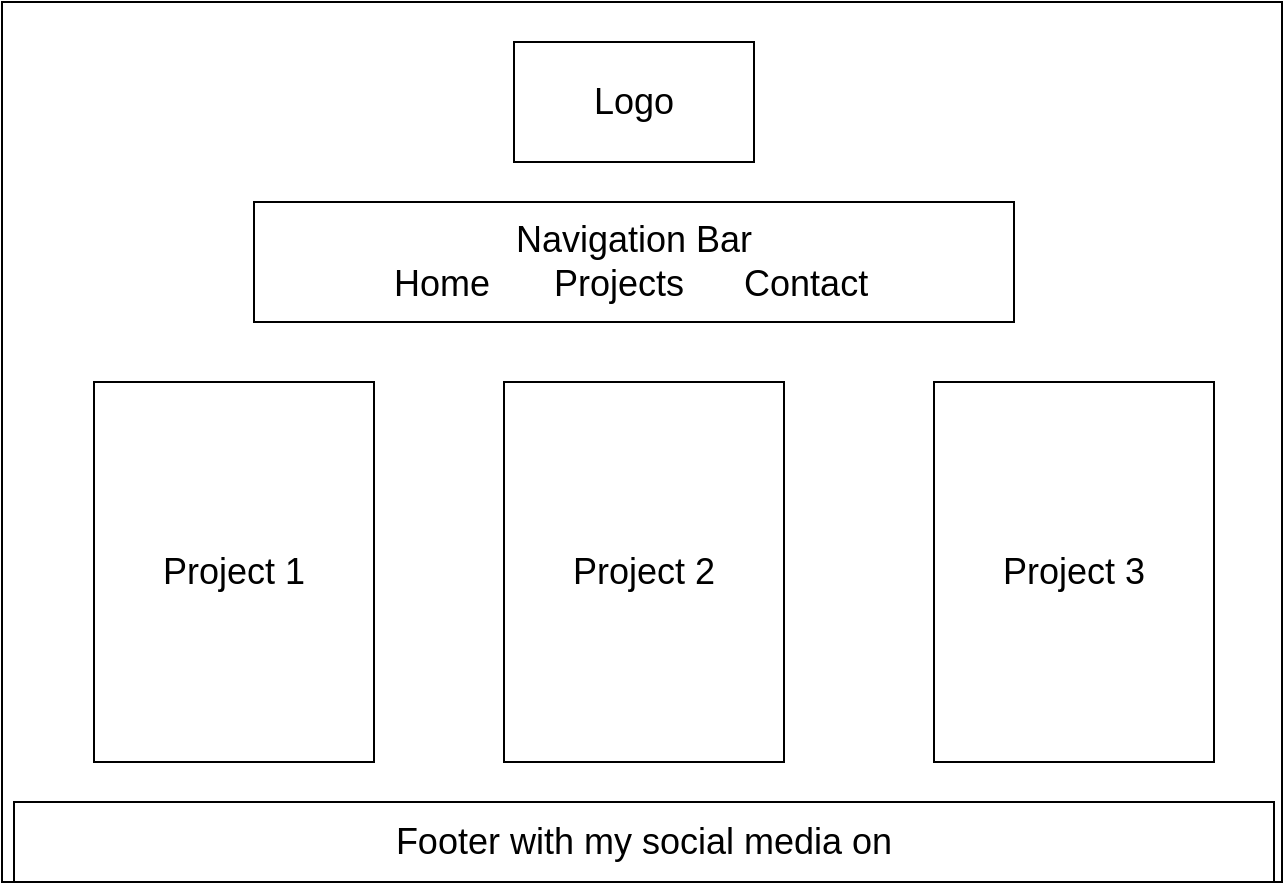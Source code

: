 <mxfile version="20.6.2" type="device"><diagram id="BVGjJUmiRczM1O5ZsNxA" name="Page-1"><mxGraphModel dx="1422" dy="702" grid="1" gridSize="10" guides="1" tooltips="1" connect="1" arrows="1" fold="1" page="1" pageScale="1" pageWidth="827" pageHeight="1169" math="0" shadow="0"><root><mxCell id="0"/><mxCell id="1" parent="0"/><mxCell id="idgtdg4RF5uGzVA12U0n-1" value="" style="rounded=0;whiteSpace=wrap;html=1;" vertex="1" parent="1"><mxGeometry x="94" y="130" width="640" height="440" as="geometry"/></mxCell><mxCell id="idgtdg4RF5uGzVA12U0n-2" value="&lt;font style=&quot;font-size: 18px;&quot;&gt;Logo&lt;/font&gt;" style="rounded=0;whiteSpace=wrap;html=1;" vertex="1" parent="1"><mxGeometry x="350" y="150" width="120" height="60" as="geometry"/></mxCell><mxCell id="idgtdg4RF5uGzVA12U0n-3" value="Navigation Bar&lt;br&gt;&lt;span style=&quot;white-space: pre;&quot;&gt;&#9;&lt;/span&gt;Home&lt;span style=&quot;white-space: pre;&quot;&gt;&#9;&lt;/span&gt;Projects&lt;span style=&quot;white-space: pre;&quot;&gt;&lt;span style=&quot;white-space: pre;&quot;&gt;&#9;&lt;/span&gt; &lt;/span&gt;&amp;nbsp; Contact&lt;span style=&quot;white-space: pre;&quot;&gt;&#9;&lt;/span&gt;&lt;span style=&quot;white-space: pre;&quot;&gt;&#9;&lt;/span&gt;" style="rounded=0;whiteSpace=wrap;html=1;fontSize=18;" vertex="1" parent="1"><mxGeometry x="220" y="230" width="380" height="60" as="geometry"/></mxCell><mxCell id="idgtdg4RF5uGzVA12U0n-4" value="Footer with my social media on" style="rounded=0;whiteSpace=wrap;html=1;fontSize=18;" vertex="1" parent="1"><mxGeometry x="100" y="530" width="630" height="40" as="geometry"/></mxCell><mxCell id="idgtdg4RF5uGzVA12U0n-5" value="Project 1" style="rounded=0;whiteSpace=wrap;html=1;fontSize=18;" vertex="1" parent="1"><mxGeometry x="140" y="320" width="140" height="190" as="geometry"/></mxCell><mxCell id="idgtdg4RF5uGzVA12U0n-7" value="Project 2" style="rounded=0;whiteSpace=wrap;html=1;fontSize=18;" vertex="1" parent="1"><mxGeometry x="345" y="320" width="140" height="190" as="geometry"/></mxCell><mxCell id="idgtdg4RF5uGzVA12U0n-8" value="Project 3" style="rounded=0;whiteSpace=wrap;html=1;fontSize=18;" vertex="1" parent="1"><mxGeometry x="560" y="320" width="140" height="190" as="geometry"/></mxCell></root></mxGraphModel></diagram></mxfile>